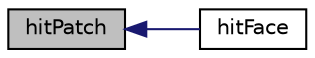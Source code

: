digraph "hitPatch"
{
  bgcolor="transparent";
  edge [fontname="Helvetica",fontsize="10",labelfontname="Helvetica",labelfontsize="10"];
  node [fontname="Helvetica",fontsize="10",shape=record];
  rankdir="LR";
  Node2694 [label="hitPatch",height=0.2,width=0.4,color="black", fillcolor="grey75", style="filled", fontcolor="black"];
  Node2694 -> Node2695 [dir="back",color="midnightblue",fontsize="10",style="solid",fontname="Helvetica"];
  Node2695 [label="hitFace",height=0.2,width=0.4,color="black",URL="$a24721.html#a39eb494e48c15225646c89ee9b47e4cf",tooltip="Overridable function to handle the particle hitting a face. "];
}
